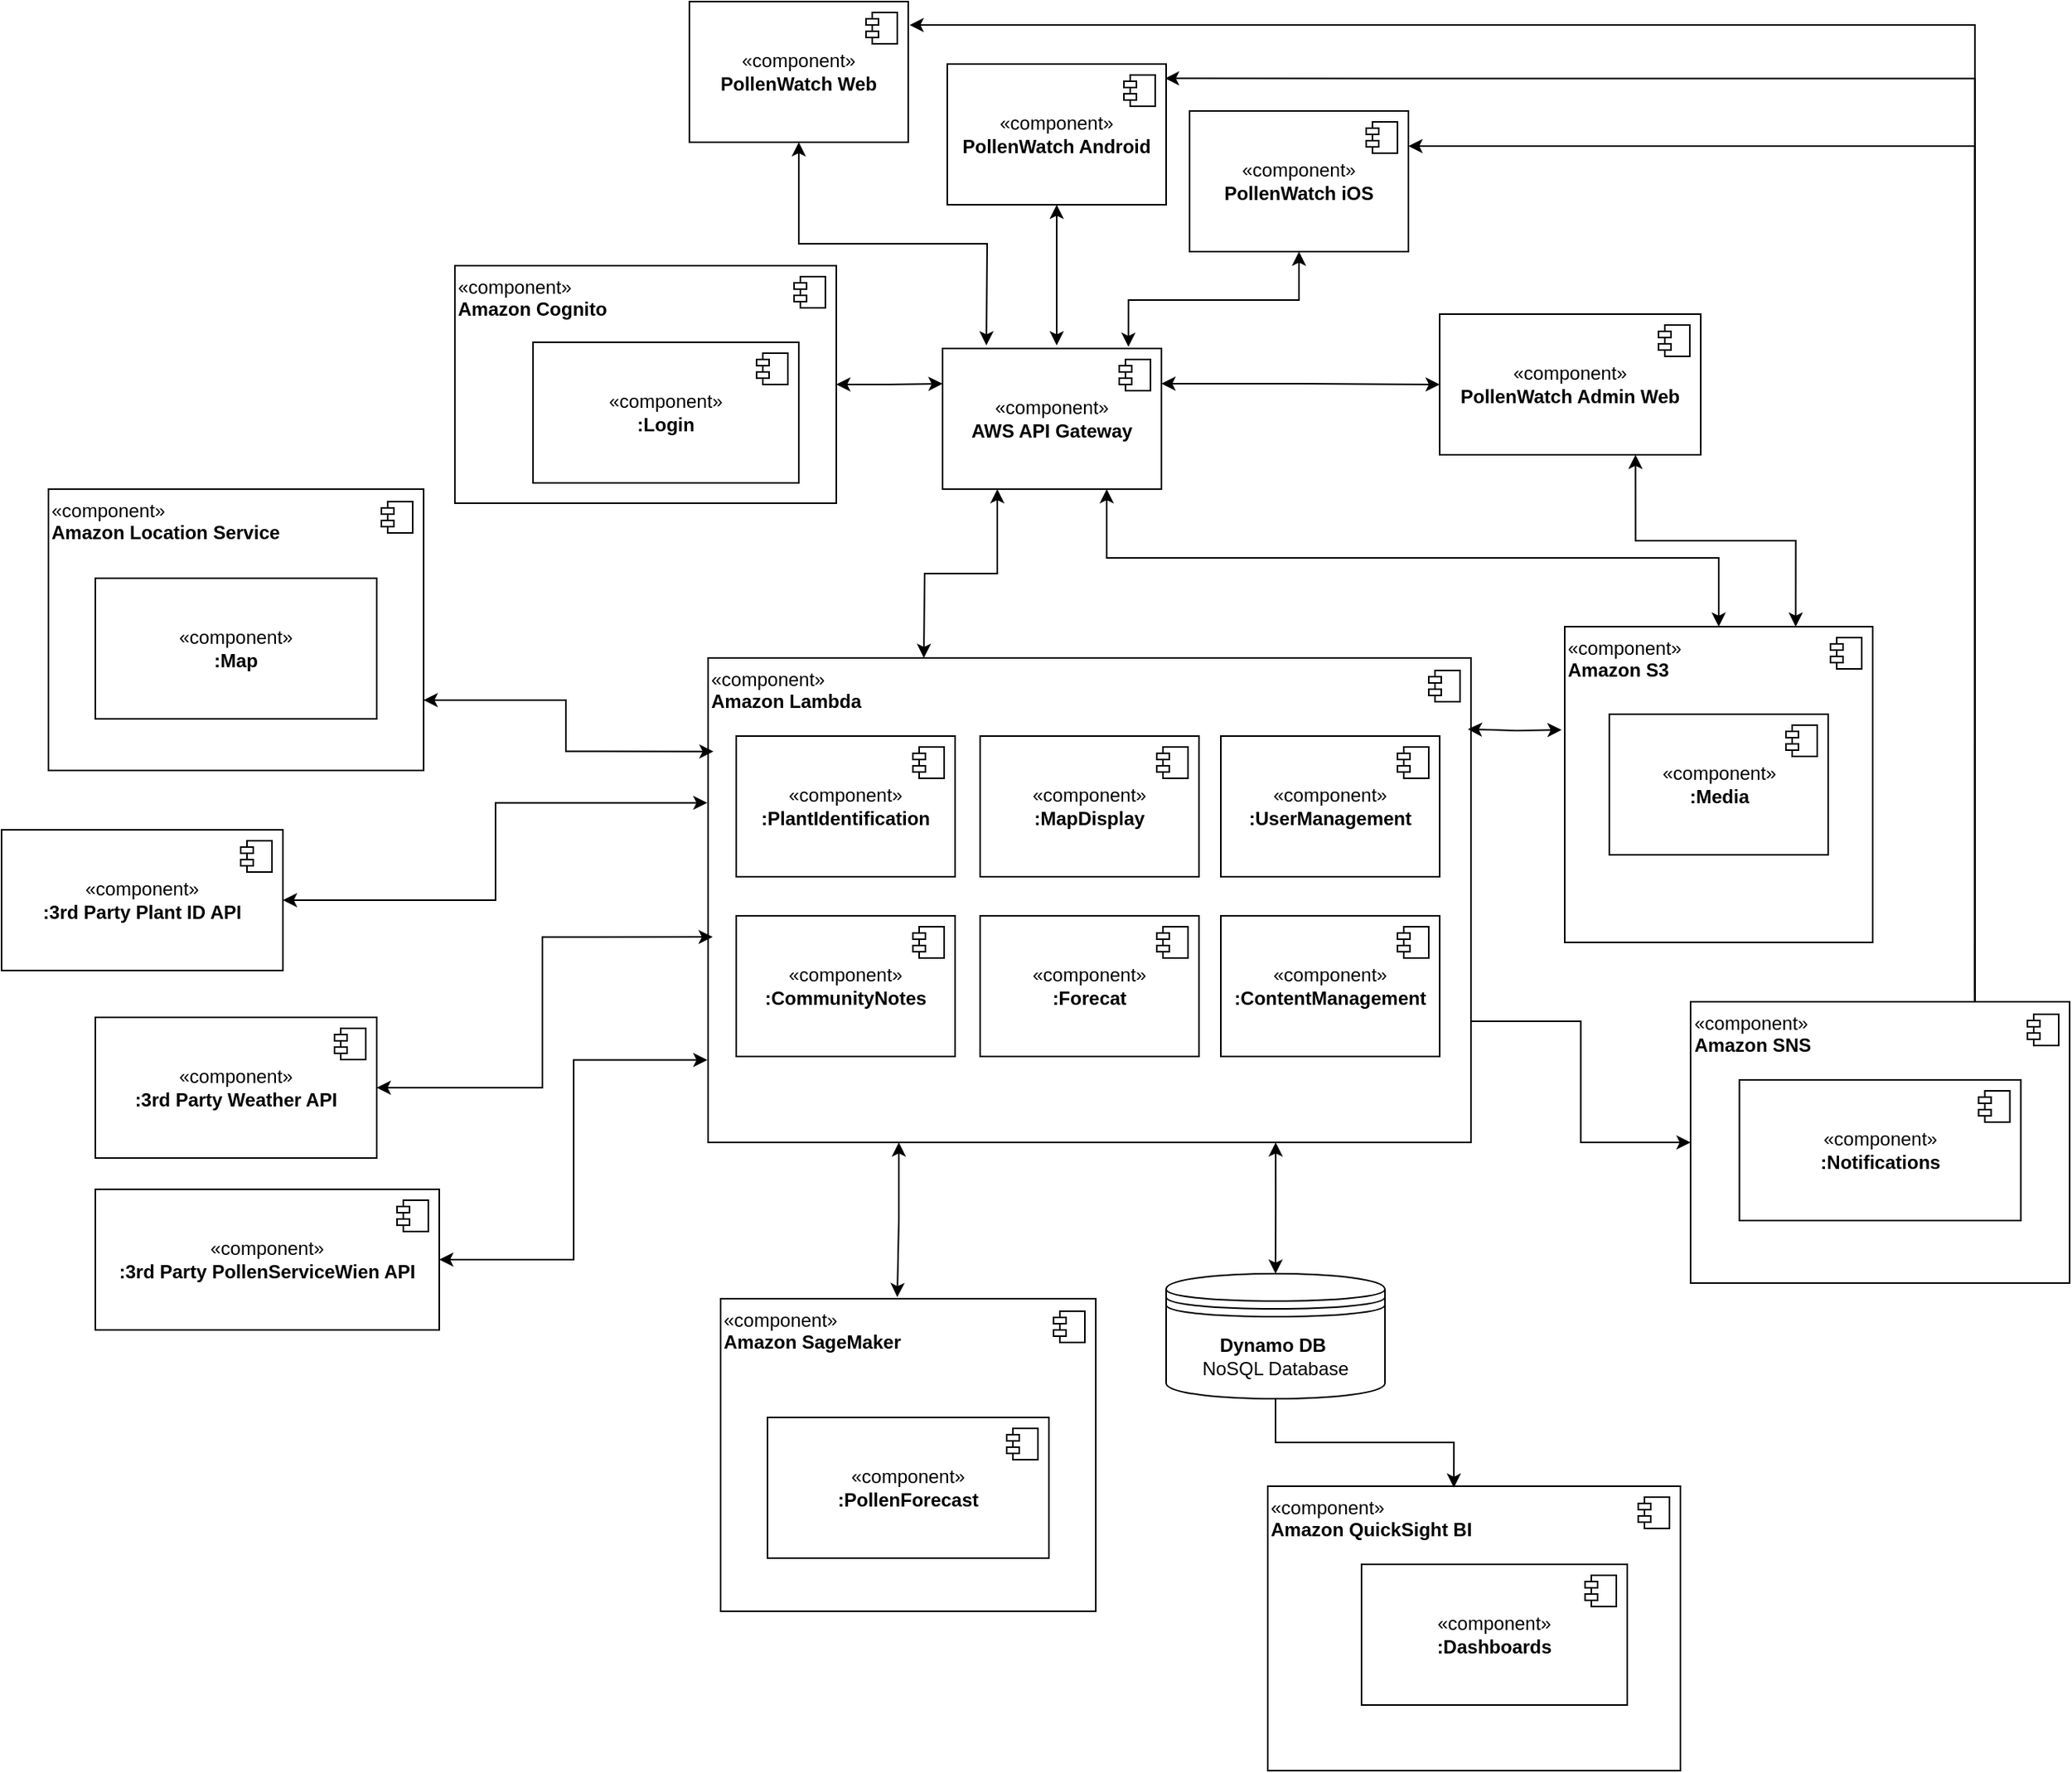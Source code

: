 <mxfile version="27.1.4">
  <diagram name="Seite-1" id="LLEtCyWinPWdS2YDN9kB">
    <mxGraphModel dx="2975" dy="2308" grid="1" gridSize="10" guides="1" tooltips="1" connect="1" arrows="1" fold="1" page="1" pageScale="1" pageWidth="827" pageHeight="1169" math="0" shadow="0">
      <root>
        <mxCell id="0" />
        <mxCell id="1" parent="0" />
        <mxCell id="u-LYRZsdHviWgN9R1KnS-85" style="edgeStyle=orthogonalEdgeStyle;rounded=0;orthogonalLoop=1;jettySize=auto;html=1;exitX=0.75;exitY=0;exitDx=0;exitDy=0;entryX=1;entryY=0.25;entryDx=0;entryDy=0;" edge="1" parent="1" source="u-LYRZsdHviWgN9R1KnS-1" target="u-LYRZsdHviWgN9R1KnS-71">
          <mxGeometry relative="1" as="geometry" />
        </mxCell>
        <mxCell id="u-LYRZsdHviWgN9R1KnS-1" value="«component»&lt;br&gt;&lt;b&gt;Amazon SNS&lt;/b&gt;" style="html=1;dropTarget=0;whiteSpace=wrap;align=left;verticalAlign=top;" vertex="1" parent="1">
          <mxGeometry x="410.5" y="510" width="242.5" height="180" as="geometry" />
        </mxCell>
        <mxCell id="u-LYRZsdHviWgN9R1KnS-2" value="" style="shape=module;jettyWidth=8;jettyHeight=4;" vertex="1" parent="u-LYRZsdHviWgN9R1KnS-1">
          <mxGeometry x="1" width="20" height="20" relative="1" as="geometry">
            <mxPoint x="-27" y="8" as="offset" />
          </mxGeometry>
        </mxCell>
        <mxCell id="u-LYRZsdHviWgN9R1KnS-3" value="«component»&lt;br&gt;&lt;b&gt;:Notifications&lt;/b&gt;" style="html=1;dropTarget=0;whiteSpace=wrap;" vertex="1" parent="1">
          <mxGeometry x="441.75" y="560" width="180" height="90" as="geometry" />
        </mxCell>
        <mxCell id="u-LYRZsdHviWgN9R1KnS-4" value="" style="shape=module;jettyWidth=8;jettyHeight=4;" vertex="1" parent="u-LYRZsdHviWgN9R1KnS-3">
          <mxGeometry x="1" width="20" height="20" relative="1" as="geometry">
            <mxPoint x="-27" y="7" as="offset" />
          </mxGeometry>
        </mxCell>
        <mxCell id="u-LYRZsdHviWgN9R1KnS-6" value="&lt;div style=&quot;&quot;&gt;«component»&lt;/div&gt;&lt;b&gt;Amazon SageMaker&lt;/b&gt;" style="html=1;dropTarget=0;whiteSpace=wrap;verticalAlign=top;align=left;" vertex="1" parent="1">
          <mxGeometry x="-210" y="700" width="240" height="200" as="geometry" />
        </mxCell>
        <mxCell id="u-LYRZsdHviWgN9R1KnS-7" value="" style="shape=module;jettyWidth=8;jettyHeight=4;" vertex="1" parent="u-LYRZsdHviWgN9R1KnS-6">
          <mxGeometry x="1" width="20" height="20" relative="1" as="geometry">
            <mxPoint x="-27" y="8" as="offset" />
          </mxGeometry>
        </mxCell>
        <mxCell id="u-LYRZsdHviWgN9R1KnS-8" value="«component»&lt;br&gt;&lt;b&gt;Amazon S3&lt;/b&gt;" style="html=1;dropTarget=0;whiteSpace=wrap;align=left;verticalAlign=top;" vertex="1" parent="1">
          <mxGeometry x="330" y="270" width="197" height="202" as="geometry" />
        </mxCell>
        <mxCell id="u-LYRZsdHviWgN9R1KnS-9" value="" style="shape=module;jettyWidth=8;jettyHeight=4;" vertex="1" parent="u-LYRZsdHviWgN9R1KnS-8">
          <mxGeometry x="1" width="20" height="20" relative="1" as="geometry">
            <mxPoint x="-27" y="7" as="offset" />
          </mxGeometry>
        </mxCell>
        <mxCell id="u-LYRZsdHviWgN9R1KnS-10" value="«component»&lt;br&gt;&lt;b&gt;:Media&lt;/b&gt;" style="html=1;dropTarget=0;whiteSpace=wrap;" vertex="1" parent="1">
          <mxGeometry x="358.5" y="326" width="140" height="90" as="geometry" />
        </mxCell>
        <mxCell id="u-LYRZsdHviWgN9R1KnS-11" value="" style="shape=module;jettyWidth=8;jettyHeight=4;" vertex="1" parent="u-LYRZsdHviWgN9R1KnS-10">
          <mxGeometry x="1" width="20" height="20" relative="1" as="geometry">
            <mxPoint x="-27" y="7" as="offset" />
          </mxGeometry>
        </mxCell>
        <mxCell id="u-LYRZsdHviWgN9R1KnS-12" value="«component»&lt;br&gt;&lt;b&gt;:3rd Party Plant ID API&lt;/b&gt;" style="html=1;dropTarget=0;whiteSpace=wrap;" vertex="1" parent="1">
          <mxGeometry x="-670" y="400" width="180" height="90" as="geometry" />
        </mxCell>
        <mxCell id="u-LYRZsdHviWgN9R1KnS-13" value="" style="shape=module;jettyWidth=8;jettyHeight=4;" vertex="1" parent="u-LYRZsdHviWgN9R1KnS-12">
          <mxGeometry x="1" width="20" height="20" relative="1" as="geometry">
            <mxPoint x="-27" y="7" as="offset" />
          </mxGeometry>
        </mxCell>
        <mxCell id="u-LYRZsdHviWgN9R1KnS-14" value="«component»&lt;br&gt;&lt;b&gt;:PollenForecast&lt;/b&gt;" style="html=1;dropTarget=0;whiteSpace=wrap;" vertex="1" parent="1">
          <mxGeometry x="-180" y="776" width="180" height="90" as="geometry" />
        </mxCell>
        <mxCell id="u-LYRZsdHviWgN9R1KnS-15" value="" style="shape=module;jettyWidth=8;jettyHeight=4;" vertex="1" parent="u-LYRZsdHviWgN9R1KnS-14">
          <mxGeometry x="1" width="20" height="20" relative="1" as="geometry">
            <mxPoint x="-27" y="7" as="offset" />
          </mxGeometry>
        </mxCell>
        <mxCell id="u-LYRZsdHviWgN9R1KnS-21" value="&lt;div style=&quot;&quot;&gt;«component»&lt;/div&gt;&lt;b&gt;Amazon Location Service&lt;/b&gt;" style="html=1;dropTarget=0;whiteSpace=wrap;verticalAlign=top;align=left;" vertex="1" parent="1">
          <mxGeometry x="-640" y="182" width="240" height="180" as="geometry" />
        </mxCell>
        <mxCell id="u-LYRZsdHviWgN9R1KnS-22" value="" style="shape=module;jettyWidth=8;jettyHeight=4;" vertex="1" parent="u-LYRZsdHviWgN9R1KnS-21">
          <mxGeometry x="1" width="20" height="20" relative="1" as="geometry">
            <mxPoint x="-27" y="8" as="offset" />
          </mxGeometry>
        </mxCell>
        <mxCell id="u-LYRZsdHviWgN9R1KnS-23" value="«component»&lt;br&gt;&lt;b&gt;:Map&lt;/b&gt;" style="html=1;dropTarget=0;whiteSpace=wrap;" vertex="1" parent="1">
          <mxGeometry x="-610" y="239" width="180" height="90" as="geometry" />
        </mxCell>
        <mxCell id="u-LYRZsdHviWgN9R1KnS-113" style="edgeStyle=orthogonalEdgeStyle;rounded=0;orthogonalLoop=1;jettySize=auto;html=1;exitX=1;exitY=0.5;exitDx=0;exitDy=0;entryX=0;entryY=0.25;entryDx=0;entryDy=0;startArrow=classic;startFill=1;" edge="1" parent="1" source="u-LYRZsdHviWgN9R1KnS-26" target="u-LYRZsdHviWgN9R1KnS-47">
          <mxGeometry relative="1" as="geometry" />
        </mxCell>
        <mxCell id="u-LYRZsdHviWgN9R1KnS-26" value="«component»&lt;br&gt;&lt;b&gt;Amazon Cognito&lt;/b&gt;" style="html=1;dropTarget=0;whiteSpace=wrap;align=left;verticalAlign=top;" vertex="1" parent="1">
          <mxGeometry x="-380" y="39" width="244" height="152" as="geometry" />
        </mxCell>
        <mxCell id="u-LYRZsdHviWgN9R1KnS-27" value="" style="shape=module;jettyWidth=8;jettyHeight=4;" vertex="1" parent="u-LYRZsdHviWgN9R1KnS-26">
          <mxGeometry x="1" width="20" height="20" relative="1" as="geometry">
            <mxPoint x="-27" y="7" as="offset" />
          </mxGeometry>
        </mxCell>
        <mxCell id="u-LYRZsdHviWgN9R1KnS-28" value="«component»&lt;br&gt;&lt;b&gt;:Login&lt;/b&gt;" style="html=1;dropTarget=0;whiteSpace=wrap;" vertex="1" parent="1">
          <mxGeometry x="-330" y="88" width="170" height="90" as="geometry" />
        </mxCell>
        <mxCell id="u-LYRZsdHviWgN9R1KnS-29" value="" style="shape=module;jettyWidth=8;jettyHeight=4;" vertex="1" parent="u-LYRZsdHviWgN9R1KnS-28">
          <mxGeometry x="1" width="20" height="20" relative="1" as="geometry">
            <mxPoint x="-27" y="7" as="offset" />
          </mxGeometry>
        </mxCell>
        <mxCell id="u-LYRZsdHviWgN9R1KnS-31" value="&lt;b&gt;Dynamo DB&amp;nbsp;&lt;/b&gt;&lt;div&gt;NoSQL Database&lt;/div&gt;" style="shape=datastore;whiteSpace=wrap;html=1;" vertex="1" parent="1">
          <mxGeometry x="75" y="684" width="140" height="80" as="geometry" />
        </mxCell>
        <mxCell id="u-LYRZsdHviWgN9R1KnS-34" value="«component»&lt;br&gt;&lt;b&gt;Amazon QuickSight BI&lt;/b&gt;" style="html=1;dropTarget=0;whiteSpace=wrap;align=left;verticalAlign=top;" vertex="1" parent="1">
          <mxGeometry x="140" y="820" width="264" height="182" as="geometry" />
        </mxCell>
        <mxCell id="u-LYRZsdHviWgN9R1KnS-35" value="" style="shape=module;jettyWidth=8;jettyHeight=4;" vertex="1" parent="u-LYRZsdHviWgN9R1KnS-34">
          <mxGeometry x="1" width="20" height="20" relative="1" as="geometry">
            <mxPoint x="-27" y="7" as="offset" />
          </mxGeometry>
        </mxCell>
        <mxCell id="u-LYRZsdHviWgN9R1KnS-36" value="«component»&lt;br&gt;&lt;b&gt;:Dashboards&lt;/b&gt;" style="html=1;dropTarget=0;whiteSpace=wrap;" vertex="1" parent="1">
          <mxGeometry x="200" y="870" width="170" height="90" as="geometry" />
        </mxCell>
        <mxCell id="u-LYRZsdHviWgN9R1KnS-37" value="" style="shape=module;jettyWidth=8;jettyHeight=4;" vertex="1" parent="u-LYRZsdHviWgN9R1KnS-36">
          <mxGeometry x="1" width="20" height="20" relative="1" as="geometry">
            <mxPoint x="-27" y="7" as="offset" />
          </mxGeometry>
        </mxCell>
        <mxCell id="u-LYRZsdHviWgN9R1KnS-40" style="edgeStyle=orthogonalEdgeStyle;rounded=0;orthogonalLoop=1;jettySize=auto;html=1;exitX=0.5;exitY=1;exitDx=0;exitDy=0;entryX=0.451;entryY=0.005;entryDx=0;entryDy=0;entryPerimeter=0;" edge="1" parent="1" source="u-LYRZsdHviWgN9R1KnS-31" target="u-LYRZsdHviWgN9R1KnS-34">
          <mxGeometry relative="1" as="geometry" />
        </mxCell>
        <mxCell id="u-LYRZsdHviWgN9R1KnS-65" style="edgeStyle=orthogonalEdgeStyle;rounded=0;orthogonalLoop=1;jettySize=auto;html=1;exitX=0.25;exitY=1;exitDx=0;exitDy=0;startArrow=classic;startFill=1;" edge="1" parent="1" source="u-LYRZsdHviWgN9R1KnS-47">
          <mxGeometry relative="1" as="geometry">
            <mxPoint x="-80" y="290" as="targetPoint" />
          </mxGeometry>
        </mxCell>
        <mxCell id="u-LYRZsdHviWgN9R1KnS-110" style="edgeStyle=orthogonalEdgeStyle;rounded=0;orthogonalLoop=1;jettySize=auto;html=1;exitX=0.75;exitY=1;exitDx=0;exitDy=0;entryX=0.5;entryY=0;entryDx=0;entryDy=0;startArrow=classic;startFill=1;" edge="1" parent="1" source="u-LYRZsdHviWgN9R1KnS-47" target="u-LYRZsdHviWgN9R1KnS-8">
          <mxGeometry relative="1" as="geometry" />
        </mxCell>
        <mxCell id="u-LYRZsdHviWgN9R1KnS-114" style="edgeStyle=orthogonalEdgeStyle;rounded=0;orthogonalLoop=1;jettySize=auto;html=1;exitX=1;exitY=0.25;exitDx=0;exitDy=0;entryX=0;entryY=0.5;entryDx=0;entryDy=0;startArrow=classic;startFill=1;" edge="1" parent="1" source="u-LYRZsdHviWgN9R1KnS-47" target="u-LYRZsdHviWgN9R1KnS-111">
          <mxGeometry relative="1" as="geometry" />
        </mxCell>
        <mxCell id="u-LYRZsdHviWgN9R1KnS-47" value="«component»&lt;br&gt;&lt;b&gt;AWS API Gateway&lt;/b&gt;" style="html=1;dropTarget=0;whiteSpace=wrap;" vertex="1" parent="1">
          <mxGeometry x="-68" y="92" width="140" height="90" as="geometry" />
        </mxCell>
        <mxCell id="u-LYRZsdHviWgN9R1KnS-48" value="" style="shape=module;jettyWidth=8;jettyHeight=4;" vertex="1" parent="u-LYRZsdHviWgN9R1KnS-47">
          <mxGeometry x="1" width="20" height="20" relative="1" as="geometry">
            <mxPoint x="-27" y="7" as="offset" />
          </mxGeometry>
        </mxCell>
        <mxCell id="u-LYRZsdHviWgN9R1KnS-86" style="edgeStyle=orthogonalEdgeStyle;rounded=0;orthogonalLoop=1;jettySize=auto;html=1;exitX=1;exitY=0.75;exitDx=0;exitDy=0;" edge="1" parent="1" source="u-LYRZsdHviWgN9R1KnS-58" target="u-LYRZsdHviWgN9R1KnS-1">
          <mxGeometry relative="1" as="geometry" />
        </mxCell>
        <mxCell id="u-LYRZsdHviWgN9R1KnS-90" style="edgeStyle=orthogonalEdgeStyle;rounded=0;orthogonalLoop=1;jettySize=auto;html=1;exitX=0.744;exitY=1;exitDx=0;exitDy=0;entryX=0.5;entryY=0;entryDx=0;entryDy=0;startArrow=classic;startFill=1;exitPerimeter=0;" edge="1" parent="1" source="u-LYRZsdHviWgN9R1KnS-58" target="u-LYRZsdHviWgN9R1KnS-31">
          <mxGeometry relative="1" as="geometry" />
        </mxCell>
        <mxCell id="u-LYRZsdHviWgN9R1KnS-91" style="edgeStyle=orthogonalEdgeStyle;rounded=0;orthogonalLoop=1;jettySize=auto;html=1;exitX=0.25;exitY=1;exitDx=0;exitDy=0;startArrow=classic;startFill=1;" edge="1" parent="1" source="u-LYRZsdHviWgN9R1KnS-58">
          <mxGeometry relative="1" as="geometry">
            <mxPoint x="-97" y="699" as="targetPoint" />
          </mxGeometry>
        </mxCell>
        <mxCell id="u-LYRZsdHviWgN9R1KnS-58" value="&lt;div style=&quot;&quot;&gt;«component»&lt;/div&gt;&lt;b&gt;Amazon Lambda&lt;/b&gt;" style="html=1;dropTarget=0;whiteSpace=wrap;verticalAlign=top;align=left;" vertex="1" parent="1">
          <mxGeometry x="-218" y="290" width="488" height="310" as="geometry" />
        </mxCell>
        <mxCell id="u-LYRZsdHviWgN9R1KnS-59" value="" style="shape=module;jettyWidth=8;jettyHeight=4;" vertex="1" parent="u-LYRZsdHviWgN9R1KnS-58">
          <mxGeometry x="1" width="20" height="20" relative="1" as="geometry">
            <mxPoint x="-27" y="8" as="offset" />
          </mxGeometry>
        </mxCell>
        <mxCell id="u-LYRZsdHviWgN9R1KnS-60" value="«component»&lt;br&gt;&lt;b&gt;:PlantIdentification&lt;/b&gt;" style="html=1;dropTarget=0;whiteSpace=wrap;" vertex="1" parent="1">
          <mxGeometry x="-200" y="340" width="140" height="90" as="geometry" />
        </mxCell>
        <mxCell id="u-LYRZsdHviWgN9R1KnS-61" value="" style="shape=module;jettyWidth=8;jettyHeight=4;" vertex="1" parent="u-LYRZsdHviWgN9R1KnS-60">
          <mxGeometry x="1" width="20" height="20" relative="1" as="geometry">
            <mxPoint x="-27" y="7" as="offset" />
          </mxGeometry>
        </mxCell>
        <mxCell id="u-LYRZsdHviWgN9R1KnS-73" style="edgeStyle=orthogonalEdgeStyle;rounded=0;orthogonalLoop=1;jettySize=auto;html=1;exitX=0.5;exitY=1;exitDx=0;exitDy=0;startArrow=classic;startFill=1;" edge="1" parent="1" source="u-LYRZsdHviWgN9R1KnS-67">
          <mxGeometry relative="1" as="geometry">
            <mxPoint x="-40" y="90" as="targetPoint" />
          </mxGeometry>
        </mxCell>
        <mxCell id="u-LYRZsdHviWgN9R1KnS-67" value="«component»&lt;br&gt;&lt;b&gt;PollenWatch Web&lt;/b&gt;" style="html=1;dropTarget=0;whiteSpace=wrap;" vertex="1" parent="1">
          <mxGeometry x="-230" y="-130" width="140" height="90" as="geometry" />
        </mxCell>
        <mxCell id="u-LYRZsdHviWgN9R1KnS-68" value="" style="shape=module;jettyWidth=8;jettyHeight=4;" vertex="1" parent="u-LYRZsdHviWgN9R1KnS-67">
          <mxGeometry x="1" width="20" height="20" relative="1" as="geometry">
            <mxPoint x="-27" y="7" as="offset" />
          </mxGeometry>
        </mxCell>
        <mxCell id="u-LYRZsdHviWgN9R1KnS-74" style="edgeStyle=orthogonalEdgeStyle;rounded=0;orthogonalLoop=1;jettySize=auto;html=1;exitX=0.5;exitY=1;exitDx=0;exitDy=0;startArrow=classic;startFill=1;" edge="1" parent="1" source="u-LYRZsdHviWgN9R1KnS-69">
          <mxGeometry relative="1" as="geometry">
            <mxPoint x="5" y="90" as="targetPoint" />
          </mxGeometry>
        </mxCell>
        <mxCell id="u-LYRZsdHviWgN9R1KnS-69" value="«component»&lt;br&gt;&lt;b&gt;PollenWatch Android&lt;/b&gt;" style="html=1;dropTarget=0;whiteSpace=wrap;" vertex="1" parent="1">
          <mxGeometry x="-65" y="-90" width="140" height="90" as="geometry" />
        </mxCell>
        <mxCell id="u-LYRZsdHviWgN9R1KnS-70" value="" style="shape=module;jettyWidth=8;jettyHeight=4;" vertex="1" parent="u-LYRZsdHviWgN9R1KnS-69">
          <mxGeometry x="1" width="20" height="20" relative="1" as="geometry">
            <mxPoint x="-27" y="7" as="offset" />
          </mxGeometry>
        </mxCell>
        <mxCell id="u-LYRZsdHviWgN9R1KnS-75" style="edgeStyle=orthogonalEdgeStyle;rounded=0;orthogonalLoop=1;jettySize=auto;html=1;exitX=0.5;exitY=1;exitDx=0;exitDy=0;entryX=0.849;entryY=-0.012;entryDx=0;entryDy=0;startArrow=classic;startFill=1;entryPerimeter=0;" edge="1" parent="1" source="u-LYRZsdHviWgN9R1KnS-71" target="u-LYRZsdHviWgN9R1KnS-47">
          <mxGeometry relative="1" as="geometry" />
        </mxCell>
        <mxCell id="u-LYRZsdHviWgN9R1KnS-71" value="«component»&lt;br&gt;&lt;b&gt;PollenWatch iOS&lt;/b&gt;" style="html=1;dropTarget=0;whiteSpace=wrap;" vertex="1" parent="1">
          <mxGeometry x="90" y="-60" width="140" height="90" as="geometry" />
        </mxCell>
        <mxCell id="u-LYRZsdHviWgN9R1KnS-72" value="" style="shape=module;jettyWidth=8;jettyHeight=4;" vertex="1" parent="u-LYRZsdHviWgN9R1KnS-71">
          <mxGeometry x="1" width="20" height="20" relative="1" as="geometry">
            <mxPoint x="-27" y="7" as="offset" />
          </mxGeometry>
        </mxCell>
        <mxCell id="u-LYRZsdHviWgN9R1KnS-77" value="«component»&lt;br&gt;&lt;b&gt;:CommunityNotes&lt;/b&gt;" style="html=1;dropTarget=0;whiteSpace=wrap;" vertex="1" parent="1">
          <mxGeometry x="-200" y="455" width="140" height="90" as="geometry" />
        </mxCell>
        <mxCell id="u-LYRZsdHviWgN9R1KnS-78" value="" style="shape=module;jettyWidth=8;jettyHeight=4;" vertex="1" parent="u-LYRZsdHviWgN9R1KnS-77">
          <mxGeometry x="1" width="20" height="20" relative="1" as="geometry">
            <mxPoint x="-27" y="7" as="offset" />
          </mxGeometry>
        </mxCell>
        <mxCell id="u-LYRZsdHviWgN9R1KnS-79" value="«component»&lt;br&gt;&lt;b&gt;:MapDisplay&lt;/b&gt;" style="html=1;dropTarget=0;whiteSpace=wrap;" vertex="1" parent="1">
          <mxGeometry x="-44" y="340" width="140" height="90" as="geometry" />
        </mxCell>
        <mxCell id="u-LYRZsdHviWgN9R1KnS-80" value="" style="shape=module;jettyWidth=8;jettyHeight=4;" vertex="1" parent="u-LYRZsdHviWgN9R1KnS-79">
          <mxGeometry x="1" width="20" height="20" relative="1" as="geometry">
            <mxPoint x="-27" y="7" as="offset" />
          </mxGeometry>
        </mxCell>
        <mxCell id="u-LYRZsdHviWgN9R1KnS-81" value="«component»&lt;br&gt;&lt;b&gt;:Forecat&lt;/b&gt;" style="html=1;dropTarget=0;whiteSpace=wrap;" vertex="1" parent="1">
          <mxGeometry x="-44" y="455" width="140" height="90" as="geometry" />
        </mxCell>
        <mxCell id="u-LYRZsdHviWgN9R1KnS-82" value="" style="shape=module;jettyWidth=8;jettyHeight=4;" vertex="1" parent="u-LYRZsdHviWgN9R1KnS-81">
          <mxGeometry x="1" width="20" height="20" relative="1" as="geometry">
            <mxPoint x="-27" y="7" as="offset" />
          </mxGeometry>
        </mxCell>
        <mxCell id="u-LYRZsdHviWgN9R1KnS-83" style="edgeStyle=orthogonalEdgeStyle;rounded=0;orthogonalLoop=1;jettySize=auto;html=1;entryX=0.996;entryY=0.147;entryDx=0;entryDy=0;entryPerimeter=0;startArrow=classic;startFill=1;" edge="1" parent="1" target="u-LYRZsdHviWgN9R1KnS-58">
          <mxGeometry relative="1" as="geometry">
            <mxPoint x="328" y="336" as="sourcePoint" />
          </mxGeometry>
        </mxCell>
        <mxCell id="u-LYRZsdHviWgN9R1KnS-87" style="edgeStyle=orthogonalEdgeStyle;rounded=0;orthogonalLoop=1;jettySize=auto;html=1;exitX=0.75;exitY=0;exitDx=0;exitDy=0;entryX=0.995;entryY=0.102;entryDx=0;entryDy=0;entryPerimeter=0;" edge="1" parent="1" source="u-LYRZsdHviWgN9R1KnS-1" target="u-LYRZsdHviWgN9R1KnS-69">
          <mxGeometry relative="1" as="geometry" />
        </mxCell>
        <mxCell id="u-LYRZsdHviWgN9R1KnS-88" style="edgeStyle=orthogonalEdgeStyle;rounded=0;orthogonalLoop=1;jettySize=auto;html=1;exitX=0.75;exitY=0;exitDx=0;exitDy=0;entryX=1.006;entryY=0.167;entryDx=0;entryDy=0;entryPerimeter=0;" edge="1" parent="1" source="u-LYRZsdHviWgN9R1KnS-1" target="u-LYRZsdHviWgN9R1KnS-67">
          <mxGeometry relative="1" as="geometry" />
        </mxCell>
        <mxCell id="u-LYRZsdHviWgN9R1KnS-94" style="edgeStyle=orthogonalEdgeStyle;rounded=0;orthogonalLoop=1;jettySize=auto;html=1;exitX=1;exitY=0.75;exitDx=0;exitDy=0;entryX=0.007;entryY=0.193;entryDx=0;entryDy=0;entryPerimeter=0;startArrow=classic;startFill=1;" edge="1" parent="1" source="u-LYRZsdHviWgN9R1KnS-21" target="u-LYRZsdHviWgN9R1KnS-58">
          <mxGeometry relative="1" as="geometry" />
        </mxCell>
        <mxCell id="u-LYRZsdHviWgN9R1KnS-92" style="edgeStyle=orthogonalEdgeStyle;rounded=0;orthogonalLoop=1;jettySize=auto;html=1;exitX=1;exitY=0.5;exitDx=0;exitDy=0;entryX=-0.001;entryY=0.299;entryDx=0;entryDy=0;startArrow=classic;startFill=1;entryPerimeter=0;" edge="1" parent="1" source="u-LYRZsdHviWgN9R1KnS-12" target="u-LYRZsdHviWgN9R1KnS-58">
          <mxGeometry relative="1" as="geometry" />
        </mxCell>
        <mxCell id="u-LYRZsdHviWgN9R1KnS-100" value="«component»&lt;br&gt;&lt;b&gt;:ContentManagement&lt;/b&gt;" style="html=1;dropTarget=0;whiteSpace=wrap;" vertex="1" parent="1">
          <mxGeometry x="110" y="455" width="140" height="90" as="geometry" />
        </mxCell>
        <mxCell id="u-LYRZsdHviWgN9R1KnS-101" value="" style="shape=module;jettyWidth=8;jettyHeight=4;" vertex="1" parent="u-LYRZsdHviWgN9R1KnS-100">
          <mxGeometry x="1" width="20" height="20" relative="1" as="geometry">
            <mxPoint x="-27" y="7" as="offset" />
          </mxGeometry>
        </mxCell>
        <mxCell id="u-LYRZsdHviWgN9R1KnS-102" value="«component»&lt;br&gt;&lt;b&gt;:UserManagement&lt;/b&gt;" style="html=1;dropTarget=0;whiteSpace=wrap;" vertex="1" parent="1">
          <mxGeometry x="110" y="340" width="140" height="90" as="geometry" />
        </mxCell>
        <mxCell id="u-LYRZsdHviWgN9R1KnS-103" value="" style="shape=module;jettyWidth=8;jettyHeight=4;" vertex="1" parent="u-LYRZsdHviWgN9R1KnS-102">
          <mxGeometry x="1" width="20" height="20" relative="1" as="geometry">
            <mxPoint x="-27" y="7" as="offset" />
          </mxGeometry>
        </mxCell>
        <mxCell id="u-LYRZsdHviWgN9R1KnS-104" value="«component»&lt;br&gt;&lt;b&gt;:3rd Party Weather API&lt;/b&gt;" style="html=1;dropTarget=0;whiteSpace=wrap;" vertex="1" parent="1">
          <mxGeometry x="-610" y="520" width="180" height="90" as="geometry" />
        </mxCell>
        <mxCell id="u-LYRZsdHviWgN9R1KnS-105" value="" style="shape=module;jettyWidth=8;jettyHeight=4;" vertex="1" parent="u-LYRZsdHviWgN9R1KnS-104">
          <mxGeometry x="1" width="20" height="20" relative="1" as="geometry">
            <mxPoint x="-27" y="7" as="offset" />
          </mxGeometry>
        </mxCell>
        <mxCell id="u-LYRZsdHviWgN9R1KnS-106" style="edgeStyle=orthogonalEdgeStyle;rounded=0;orthogonalLoop=1;jettySize=auto;html=1;exitX=1;exitY=0.5;exitDx=0;exitDy=0;entryX=0.006;entryY=0.576;entryDx=0;entryDy=0;entryPerimeter=0;startArrow=classic;startFill=1;" edge="1" parent="1" source="u-LYRZsdHviWgN9R1KnS-104" target="u-LYRZsdHviWgN9R1KnS-58">
          <mxGeometry relative="1" as="geometry" />
        </mxCell>
        <mxCell id="u-LYRZsdHviWgN9R1KnS-107" value="«component»&lt;br&gt;&lt;b&gt;:3rd Party PollenServiceWien API&lt;/b&gt;" style="html=1;dropTarget=0;whiteSpace=wrap;" vertex="1" parent="1">
          <mxGeometry x="-610" y="630" width="220" height="90" as="geometry" />
        </mxCell>
        <mxCell id="u-LYRZsdHviWgN9R1KnS-108" value="" style="shape=module;jettyWidth=8;jettyHeight=4;" vertex="1" parent="u-LYRZsdHviWgN9R1KnS-107">
          <mxGeometry x="1" width="20" height="20" relative="1" as="geometry">
            <mxPoint x="-27" y="7" as="offset" />
          </mxGeometry>
        </mxCell>
        <mxCell id="u-LYRZsdHviWgN9R1KnS-109" style="edgeStyle=orthogonalEdgeStyle;rounded=0;orthogonalLoop=1;jettySize=auto;html=1;exitX=1;exitY=0.5;exitDx=0;exitDy=0;entryX=-0.001;entryY=0.83;entryDx=0;entryDy=0;entryPerimeter=0;startArrow=classic;startFill=1;" edge="1" parent="1" source="u-LYRZsdHviWgN9R1KnS-107" target="u-LYRZsdHviWgN9R1KnS-58">
          <mxGeometry relative="1" as="geometry" />
        </mxCell>
        <mxCell id="u-LYRZsdHviWgN9R1KnS-115" style="edgeStyle=orthogonalEdgeStyle;rounded=0;orthogonalLoop=1;jettySize=auto;html=1;exitX=0.75;exitY=1;exitDx=0;exitDy=0;entryX=0.75;entryY=0;entryDx=0;entryDy=0;startArrow=classic;startFill=1;" edge="1" parent="1" source="u-LYRZsdHviWgN9R1KnS-111" target="u-LYRZsdHviWgN9R1KnS-8">
          <mxGeometry relative="1" as="geometry" />
        </mxCell>
        <mxCell id="u-LYRZsdHviWgN9R1KnS-111" value="«component»&lt;br&gt;&lt;b&gt;PollenWatch Admin Web&lt;/b&gt;" style="html=1;dropTarget=0;whiteSpace=wrap;" vertex="1" parent="1">
          <mxGeometry x="250" y="70" width="167" height="90" as="geometry" />
        </mxCell>
        <mxCell id="u-LYRZsdHviWgN9R1KnS-112" value="" style="shape=module;jettyWidth=8;jettyHeight=4;" vertex="1" parent="u-LYRZsdHviWgN9R1KnS-111">
          <mxGeometry x="1" width="20" height="20" relative="1" as="geometry">
            <mxPoint x="-27" y="7" as="offset" />
          </mxGeometry>
        </mxCell>
      </root>
    </mxGraphModel>
  </diagram>
</mxfile>
